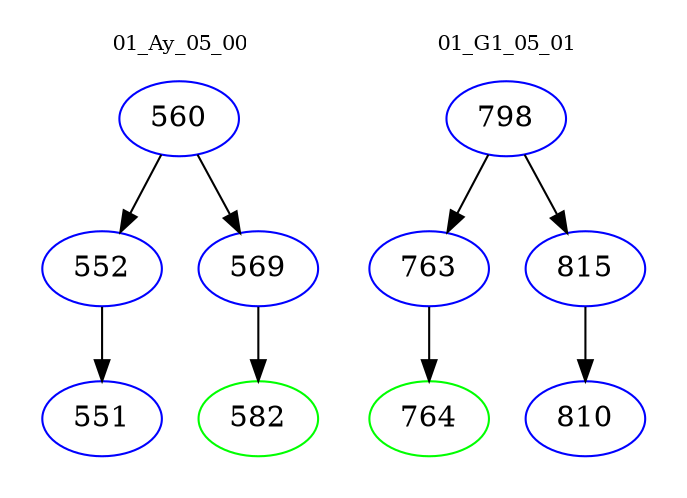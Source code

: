 digraph{
subgraph cluster_0 {
color = white
label = "01_Ay_05_00";
fontsize=10;
T0_560 [label="560", color="blue"]
T0_560 -> T0_552 [color="black"]
T0_552 [label="552", color="blue"]
T0_552 -> T0_551 [color="black"]
T0_551 [label="551", color="blue"]
T0_560 -> T0_569 [color="black"]
T0_569 [label="569", color="blue"]
T0_569 -> T0_582 [color="black"]
T0_582 [label="582", color="green"]
}
subgraph cluster_1 {
color = white
label = "01_G1_05_01";
fontsize=10;
T1_798 [label="798", color="blue"]
T1_798 -> T1_763 [color="black"]
T1_763 [label="763", color="blue"]
T1_763 -> T1_764 [color="black"]
T1_764 [label="764", color="green"]
T1_798 -> T1_815 [color="black"]
T1_815 [label="815", color="blue"]
T1_815 -> T1_810 [color="black"]
T1_810 [label="810", color="blue"]
}
}
